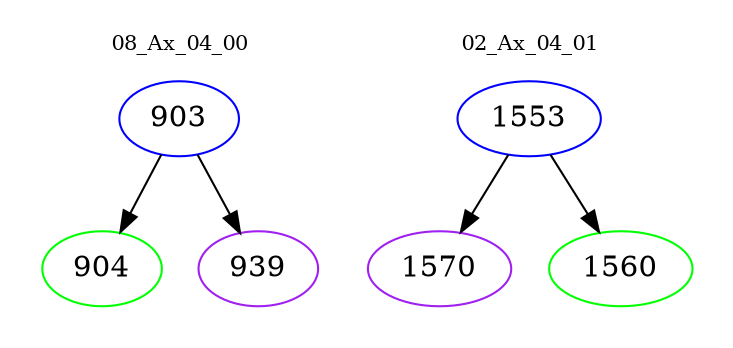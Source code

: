 digraph{
subgraph cluster_0 {
color = white
label = "08_Ax_04_00";
fontsize=10;
T0_903 [label="903", color="blue"]
T0_903 -> T0_904 [color="black"]
T0_904 [label="904", color="green"]
T0_903 -> T0_939 [color="black"]
T0_939 [label="939", color="purple"]
}
subgraph cluster_1 {
color = white
label = "02_Ax_04_01";
fontsize=10;
T1_1553 [label="1553", color="blue"]
T1_1553 -> T1_1570 [color="black"]
T1_1570 [label="1570", color="purple"]
T1_1553 -> T1_1560 [color="black"]
T1_1560 [label="1560", color="green"]
}
}
